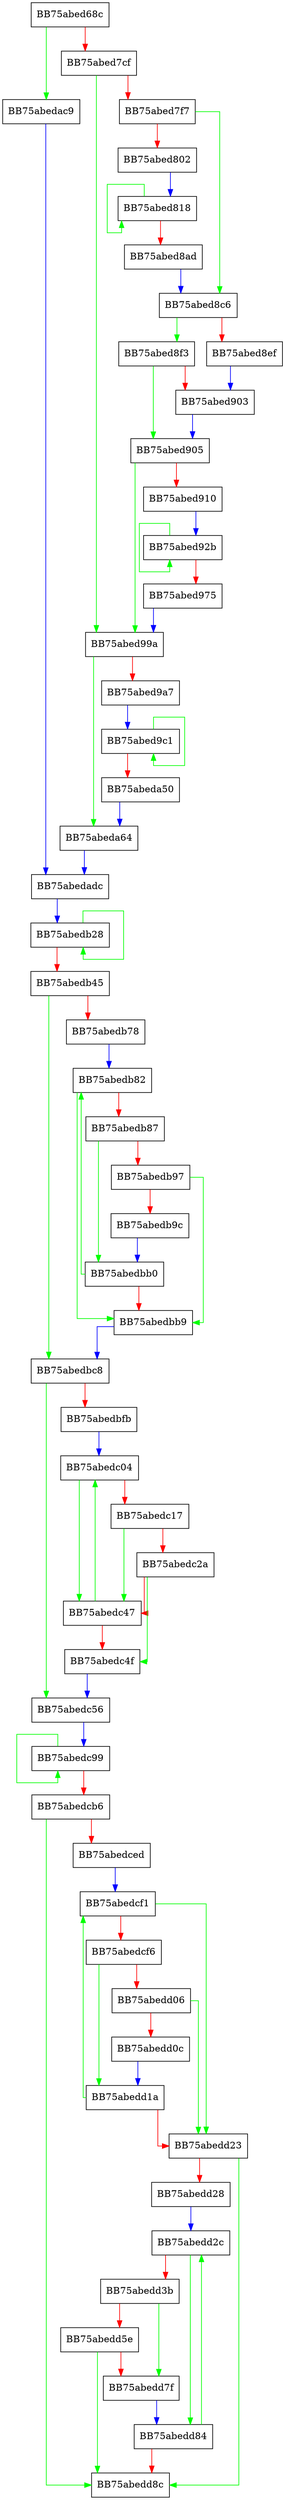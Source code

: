 digraph ZSTD_RowFindBestMatch_dictMatchState_6_6 {
  node [shape="box"];
  graph [splines=ortho];
  BB75abed68c -> BB75abedac9 [color="green"];
  BB75abed68c -> BB75abed7cf [color="red"];
  BB75abed7cf -> BB75abed99a [color="green"];
  BB75abed7cf -> BB75abed7f7 [color="red"];
  BB75abed7f7 -> BB75abed8c6 [color="green"];
  BB75abed7f7 -> BB75abed802 [color="red"];
  BB75abed802 -> BB75abed818 [color="blue"];
  BB75abed818 -> BB75abed818 [color="green"];
  BB75abed818 -> BB75abed8ad [color="red"];
  BB75abed8ad -> BB75abed8c6 [color="blue"];
  BB75abed8c6 -> BB75abed8f3 [color="green"];
  BB75abed8c6 -> BB75abed8ef [color="red"];
  BB75abed8ef -> BB75abed903 [color="blue"];
  BB75abed8f3 -> BB75abed905 [color="green"];
  BB75abed8f3 -> BB75abed903 [color="red"];
  BB75abed903 -> BB75abed905 [color="blue"];
  BB75abed905 -> BB75abed99a [color="green"];
  BB75abed905 -> BB75abed910 [color="red"];
  BB75abed910 -> BB75abed92b [color="blue"];
  BB75abed92b -> BB75abed92b [color="green"];
  BB75abed92b -> BB75abed975 [color="red"];
  BB75abed975 -> BB75abed99a [color="blue"];
  BB75abed99a -> BB75abeda64 [color="green"];
  BB75abed99a -> BB75abed9a7 [color="red"];
  BB75abed9a7 -> BB75abed9c1 [color="blue"];
  BB75abed9c1 -> BB75abed9c1 [color="green"];
  BB75abed9c1 -> BB75abeda50 [color="red"];
  BB75abeda50 -> BB75abeda64 [color="blue"];
  BB75abeda64 -> BB75abedadc [color="blue"];
  BB75abedac9 -> BB75abedadc [color="blue"];
  BB75abedadc -> BB75abedb28 [color="blue"];
  BB75abedb28 -> BB75abedb28 [color="green"];
  BB75abedb28 -> BB75abedb45 [color="red"];
  BB75abedb45 -> BB75abedbc8 [color="green"];
  BB75abedb45 -> BB75abedb78 [color="red"];
  BB75abedb78 -> BB75abedb82 [color="blue"];
  BB75abedb82 -> BB75abedbb9 [color="green"];
  BB75abedb82 -> BB75abedb87 [color="red"];
  BB75abedb87 -> BB75abedbb0 [color="green"];
  BB75abedb87 -> BB75abedb97 [color="red"];
  BB75abedb97 -> BB75abedbb9 [color="green"];
  BB75abedb97 -> BB75abedb9c [color="red"];
  BB75abedb9c -> BB75abedbb0 [color="blue"];
  BB75abedbb0 -> BB75abedb82 [color="green"];
  BB75abedbb0 -> BB75abedbb9 [color="red"];
  BB75abedbb9 -> BB75abedbc8 [color="blue"];
  BB75abedbc8 -> BB75abedc56 [color="green"];
  BB75abedbc8 -> BB75abedbfb [color="red"];
  BB75abedbfb -> BB75abedc04 [color="blue"];
  BB75abedc04 -> BB75abedc47 [color="green"];
  BB75abedc04 -> BB75abedc17 [color="red"];
  BB75abedc17 -> BB75abedc47 [color="green"];
  BB75abedc17 -> BB75abedc2a [color="red"];
  BB75abedc2a -> BB75abedc4f [color="green"];
  BB75abedc2a -> BB75abedc47 [color="red"];
  BB75abedc47 -> BB75abedc04 [color="green"];
  BB75abedc47 -> BB75abedc4f [color="red"];
  BB75abedc4f -> BB75abedc56 [color="blue"];
  BB75abedc56 -> BB75abedc99 [color="blue"];
  BB75abedc99 -> BB75abedc99 [color="green"];
  BB75abedc99 -> BB75abedcb6 [color="red"];
  BB75abedcb6 -> BB75abedd8c [color="green"];
  BB75abedcb6 -> BB75abedced [color="red"];
  BB75abedced -> BB75abedcf1 [color="blue"];
  BB75abedcf1 -> BB75abedd23 [color="green"];
  BB75abedcf1 -> BB75abedcf6 [color="red"];
  BB75abedcf6 -> BB75abedd1a [color="green"];
  BB75abedcf6 -> BB75abedd06 [color="red"];
  BB75abedd06 -> BB75abedd23 [color="green"];
  BB75abedd06 -> BB75abedd0c [color="red"];
  BB75abedd0c -> BB75abedd1a [color="blue"];
  BB75abedd1a -> BB75abedcf1 [color="green"];
  BB75abedd1a -> BB75abedd23 [color="red"];
  BB75abedd23 -> BB75abedd8c [color="green"];
  BB75abedd23 -> BB75abedd28 [color="red"];
  BB75abedd28 -> BB75abedd2c [color="blue"];
  BB75abedd2c -> BB75abedd84 [color="green"];
  BB75abedd2c -> BB75abedd3b [color="red"];
  BB75abedd3b -> BB75abedd7f [color="green"];
  BB75abedd3b -> BB75abedd5e [color="red"];
  BB75abedd5e -> BB75abedd8c [color="green"];
  BB75abedd5e -> BB75abedd7f [color="red"];
  BB75abedd7f -> BB75abedd84 [color="blue"];
  BB75abedd84 -> BB75abedd2c [color="green"];
  BB75abedd84 -> BB75abedd8c [color="red"];
}